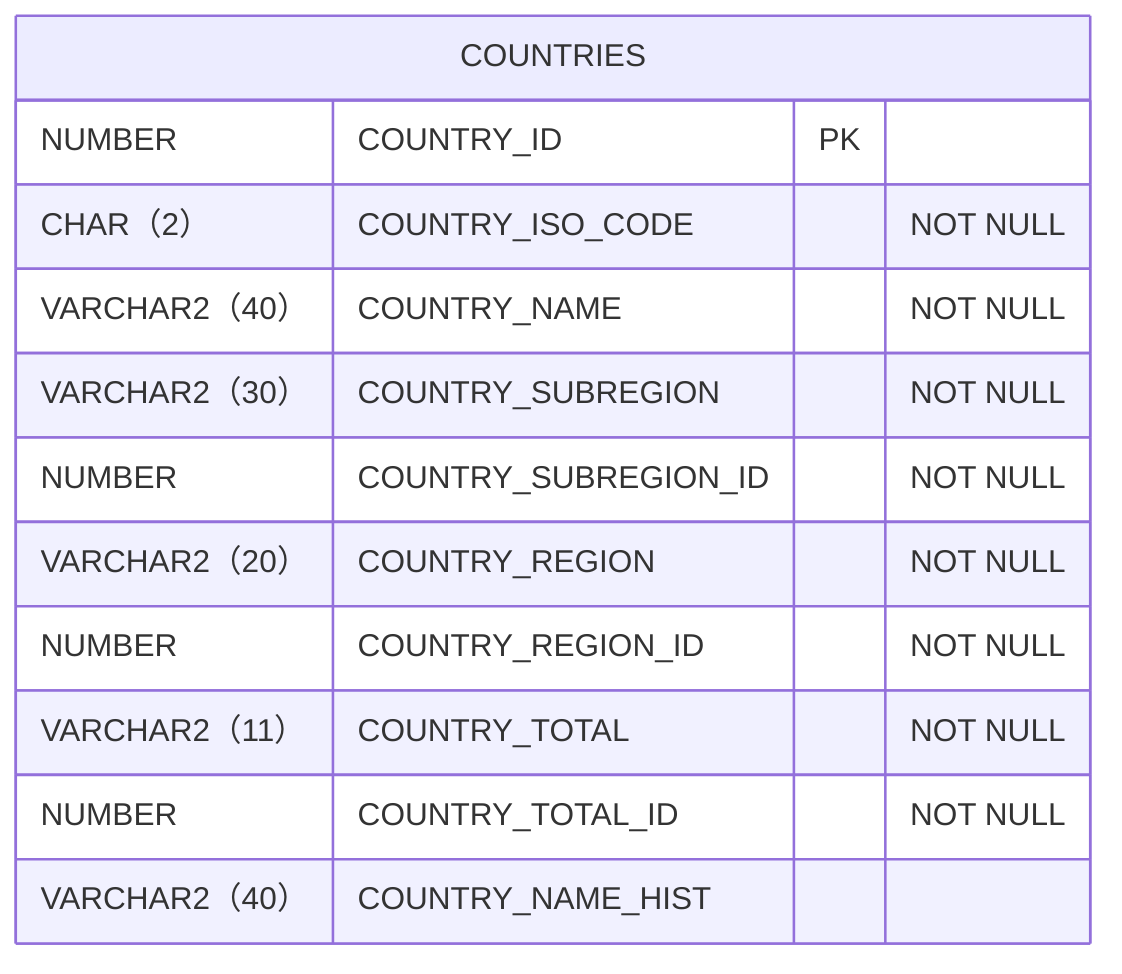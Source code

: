 erDiagram
    COUNTRIES {
        NUMBER COUNTRY_ID PK
        CHAR（2） COUNTRY_ISO_CODE "NOT NULL"
        VARCHAR2（40） COUNTRY_NAME "NOT NULL"
        VARCHAR2（30） COUNTRY_SUBREGION "NOT NULL"
        NUMBER COUNTRY_SUBREGION_ID "NOT NULL"
        VARCHAR2（20） COUNTRY_REGION "NOT NULL"
        NUMBER COUNTRY_REGION_ID "NOT NULL"
        VARCHAR2（11） COUNTRY_TOTAL "NOT NULL"
        NUMBER COUNTRY_TOTAL_ID "NOT NULL"
        VARCHAR2（40） COUNTRY_NAME_HIST 
    }